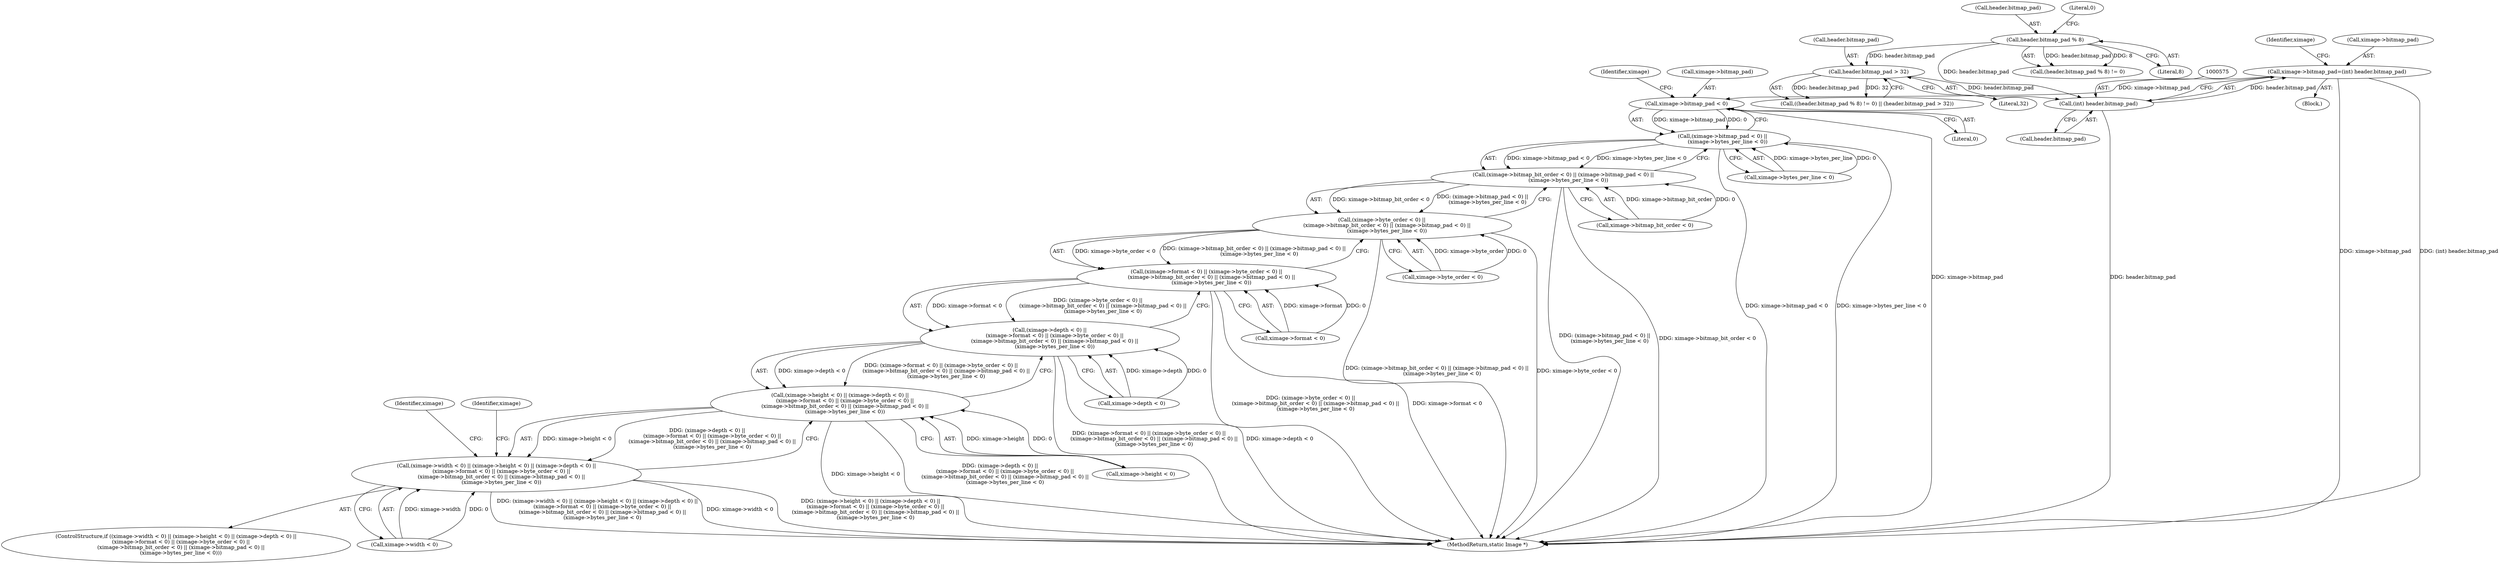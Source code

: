 digraph "0_ImageMagick_c78993d138bf480ab4652b5a48379d4ff75ba5f7@pointer" {
"1000570" [label="(Call,ximage->bitmap_pad=(int) header.bitmap_pad)"];
"1000574" [label="(Call,(int) header.bitmap_pad)"];
"1000425" [label="(Call,header.bitmap_pad % 8)"];
"1000431" [label="(Call,header.bitmap_pad > 32)"];
"1000683" [label="(Call,ximage->bitmap_pad < 0)"];
"1000682" [label="(Call,(ximage->bitmap_pad < 0) ||\n      (ximage->bytes_per_line < 0))"];
"1000676" [label="(Call,(ximage->bitmap_bit_order < 0) || (ximage->bitmap_pad < 0) ||\n      (ximage->bytes_per_line < 0))"];
"1000670" [label="(Call,(ximage->byte_order < 0) ||\n      (ximage->bitmap_bit_order < 0) || (ximage->bitmap_pad < 0) ||\n      (ximage->bytes_per_line < 0))"];
"1000664" [label="(Call,(ximage->format < 0) || (ximage->byte_order < 0) ||\n      (ximage->bitmap_bit_order < 0) || (ximage->bitmap_pad < 0) ||\n      (ximage->bytes_per_line < 0))"];
"1000658" [label="(Call,(ximage->depth < 0) ||\n      (ximage->format < 0) || (ximage->byte_order < 0) ||\n      (ximage->bitmap_bit_order < 0) || (ximage->bitmap_pad < 0) ||\n      (ximage->bytes_per_line < 0))"];
"1000652" [label="(Call,(ximage->height < 0) || (ximage->depth < 0) ||\n      (ximage->format < 0) || (ximage->byte_order < 0) ||\n      (ximage->bitmap_bit_order < 0) || (ximage->bitmap_pad < 0) ||\n      (ximage->bytes_per_line < 0))"];
"1000646" [label="(Call,(ximage->width < 0) || (ximage->height < 0) || (ximage->depth < 0) ||\n      (ximage->format < 0) || (ximage->byte_order < 0) ||\n      (ximage->bitmap_bit_order < 0) || (ximage->bitmap_pad < 0) ||\n      (ximage->bytes_per_line < 0))"];
"1000116" [label="(Block,)"];
"1000646" [label="(Call,(ximage->width < 0) || (ximage->height < 0) || (ximage->depth < 0) ||\n      (ximage->format < 0) || (ximage->byte_order < 0) ||\n      (ximage->bitmap_bit_order < 0) || (ximage->bitmap_pad < 0) ||\n      (ximage->bytes_per_line < 0))"];
"1000576" [label="(Call,header.bitmap_pad)"];
"1000671" [label="(Call,ximage->byte_order < 0)"];
"1000645" [label="(ControlStructure,if ((ximage->width < 0) || (ximage->height < 0) || (ximage->depth < 0) ||\n      (ximage->format < 0) || (ximage->byte_order < 0) ||\n      (ximage->bitmap_bit_order < 0) || (ximage->bitmap_pad < 0) ||\n      (ximage->bytes_per_line < 0)))"];
"1000574" [label="(Call,(int) header.bitmap_pad)"];
"1000688" [label="(Call,ximage->bytes_per_line < 0)"];
"1000682" [label="(Call,(ximage->bitmap_pad < 0) ||\n      (ximage->bytes_per_line < 0))"];
"1000423" [label="(Call,((header.bitmap_pad % 8) != 0) || (header.bitmap_pad > 32))"];
"1000424" [label="(Call,(header.bitmap_pad % 8) != 0)"];
"1000435" [label="(Literal,32)"];
"1000664" [label="(Call,(ximage->format < 0) || (ximage->byte_order < 0) ||\n      (ximage->bitmap_bit_order < 0) || (ximage->bitmap_pad < 0) ||\n      (ximage->bytes_per_line < 0))"];
"1000670" [label="(Call,(ximage->byte_order < 0) ||\n      (ximage->bitmap_bit_order < 0) || (ximage->bitmap_pad < 0) ||\n      (ximage->bytes_per_line < 0))"];
"1000431" [label="(Call,header.bitmap_pad > 32)"];
"1000690" [label="(Identifier,ximage)"];
"1001928" [label="(MethodReturn,static Image *)"];
"1000652" [label="(Call,(ximage->height < 0) || (ximage->depth < 0) ||\n      (ximage->format < 0) || (ximage->byte_order < 0) ||\n      (ximage->bitmap_bit_order < 0) || (ximage->bitmap_pad < 0) ||\n      (ximage->bytes_per_line < 0))"];
"1000687" [label="(Literal,0)"];
"1000647" [label="(Call,ximage->width < 0)"];
"1000659" [label="(Call,ximage->depth < 0)"];
"1000581" [label="(Identifier,ximage)"];
"1000425" [label="(Call,header.bitmap_pad % 8)"];
"1000658" [label="(Call,(ximage->depth < 0) ||\n      (ximage->format < 0) || (ximage->byte_order < 0) ||\n      (ximage->bitmap_bit_order < 0) || (ximage->bitmap_pad < 0) ||\n      (ximage->bytes_per_line < 0))"];
"1000653" [label="(Call,ximage->height < 0)"];
"1000695" [label="(Identifier,ximage)"];
"1000426" [label="(Call,header.bitmap_pad)"];
"1000677" [label="(Call,ximage->bitmap_bit_order < 0)"];
"1000707" [label="(Identifier,ximage)"];
"1000570" [label="(Call,ximage->bitmap_pad=(int) header.bitmap_pad)"];
"1000430" [label="(Literal,0)"];
"1000683" [label="(Call,ximage->bitmap_pad < 0)"];
"1000684" [label="(Call,ximage->bitmap_pad)"];
"1000432" [label="(Call,header.bitmap_pad)"];
"1000429" [label="(Literal,8)"];
"1000665" [label="(Call,ximage->format < 0)"];
"1000571" [label="(Call,ximage->bitmap_pad)"];
"1000676" [label="(Call,(ximage->bitmap_bit_order < 0) || (ximage->bitmap_pad < 0) ||\n      (ximage->bytes_per_line < 0))"];
"1000570" -> "1000116"  [label="AST: "];
"1000570" -> "1000574"  [label="CFG: "];
"1000571" -> "1000570"  [label="AST: "];
"1000574" -> "1000570"  [label="AST: "];
"1000581" -> "1000570"  [label="CFG: "];
"1000570" -> "1001928"  [label="DDG: ximage->bitmap_pad"];
"1000570" -> "1001928"  [label="DDG: (int) header.bitmap_pad"];
"1000574" -> "1000570"  [label="DDG: header.bitmap_pad"];
"1000570" -> "1000683"  [label="DDG: ximage->bitmap_pad"];
"1000574" -> "1000576"  [label="CFG: "];
"1000575" -> "1000574"  [label="AST: "];
"1000576" -> "1000574"  [label="AST: "];
"1000574" -> "1001928"  [label="DDG: header.bitmap_pad"];
"1000425" -> "1000574"  [label="DDG: header.bitmap_pad"];
"1000431" -> "1000574"  [label="DDG: header.bitmap_pad"];
"1000425" -> "1000424"  [label="AST: "];
"1000425" -> "1000429"  [label="CFG: "];
"1000426" -> "1000425"  [label="AST: "];
"1000429" -> "1000425"  [label="AST: "];
"1000430" -> "1000425"  [label="CFG: "];
"1000425" -> "1000424"  [label="DDG: header.bitmap_pad"];
"1000425" -> "1000424"  [label="DDG: 8"];
"1000425" -> "1000431"  [label="DDG: header.bitmap_pad"];
"1000431" -> "1000423"  [label="AST: "];
"1000431" -> "1000435"  [label="CFG: "];
"1000432" -> "1000431"  [label="AST: "];
"1000435" -> "1000431"  [label="AST: "];
"1000423" -> "1000431"  [label="CFG: "];
"1000431" -> "1000423"  [label="DDG: header.bitmap_pad"];
"1000431" -> "1000423"  [label="DDG: 32"];
"1000683" -> "1000682"  [label="AST: "];
"1000683" -> "1000687"  [label="CFG: "];
"1000684" -> "1000683"  [label="AST: "];
"1000687" -> "1000683"  [label="AST: "];
"1000690" -> "1000683"  [label="CFG: "];
"1000682" -> "1000683"  [label="CFG: "];
"1000683" -> "1001928"  [label="DDG: ximage->bitmap_pad"];
"1000683" -> "1000682"  [label="DDG: ximage->bitmap_pad"];
"1000683" -> "1000682"  [label="DDG: 0"];
"1000682" -> "1000676"  [label="AST: "];
"1000682" -> "1000688"  [label="CFG: "];
"1000688" -> "1000682"  [label="AST: "];
"1000676" -> "1000682"  [label="CFG: "];
"1000682" -> "1001928"  [label="DDG: ximage->bitmap_pad < 0"];
"1000682" -> "1001928"  [label="DDG: ximage->bytes_per_line < 0"];
"1000682" -> "1000676"  [label="DDG: ximage->bitmap_pad < 0"];
"1000682" -> "1000676"  [label="DDG: ximage->bytes_per_line < 0"];
"1000688" -> "1000682"  [label="DDG: ximage->bytes_per_line"];
"1000688" -> "1000682"  [label="DDG: 0"];
"1000676" -> "1000670"  [label="AST: "];
"1000676" -> "1000677"  [label="CFG: "];
"1000677" -> "1000676"  [label="AST: "];
"1000670" -> "1000676"  [label="CFG: "];
"1000676" -> "1001928"  [label="DDG: (ximage->bitmap_pad < 0) ||\n      (ximage->bytes_per_line < 0)"];
"1000676" -> "1001928"  [label="DDG: ximage->bitmap_bit_order < 0"];
"1000676" -> "1000670"  [label="DDG: ximage->bitmap_bit_order < 0"];
"1000676" -> "1000670"  [label="DDG: (ximage->bitmap_pad < 0) ||\n      (ximage->bytes_per_line < 0)"];
"1000677" -> "1000676"  [label="DDG: ximage->bitmap_bit_order"];
"1000677" -> "1000676"  [label="DDG: 0"];
"1000670" -> "1000664"  [label="AST: "];
"1000670" -> "1000671"  [label="CFG: "];
"1000671" -> "1000670"  [label="AST: "];
"1000664" -> "1000670"  [label="CFG: "];
"1000670" -> "1001928"  [label="DDG: (ximage->bitmap_bit_order < 0) || (ximage->bitmap_pad < 0) ||\n      (ximage->bytes_per_line < 0)"];
"1000670" -> "1001928"  [label="DDG: ximage->byte_order < 0"];
"1000670" -> "1000664"  [label="DDG: ximage->byte_order < 0"];
"1000670" -> "1000664"  [label="DDG: (ximage->bitmap_bit_order < 0) || (ximage->bitmap_pad < 0) ||\n      (ximage->bytes_per_line < 0)"];
"1000671" -> "1000670"  [label="DDG: ximage->byte_order"];
"1000671" -> "1000670"  [label="DDG: 0"];
"1000664" -> "1000658"  [label="AST: "];
"1000664" -> "1000665"  [label="CFG: "];
"1000665" -> "1000664"  [label="AST: "];
"1000658" -> "1000664"  [label="CFG: "];
"1000664" -> "1001928"  [label="DDG: (ximage->byte_order < 0) ||\n      (ximage->bitmap_bit_order < 0) || (ximage->bitmap_pad < 0) ||\n      (ximage->bytes_per_line < 0)"];
"1000664" -> "1001928"  [label="DDG: ximage->format < 0"];
"1000664" -> "1000658"  [label="DDG: ximage->format < 0"];
"1000664" -> "1000658"  [label="DDG: (ximage->byte_order < 0) ||\n      (ximage->bitmap_bit_order < 0) || (ximage->bitmap_pad < 0) ||\n      (ximage->bytes_per_line < 0)"];
"1000665" -> "1000664"  [label="DDG: ximage->format"];
"1000665" -> "1000664"  [label="DDG: 0"];
"1000658" -> "1000652"  [label="AST: "];
"1000658" -> "1000659"  [label="CFG: "];
"1000659" -> "1000658"  [label="AST: "];
"1000652" -> "1000658"  [label="CFG: "];
"1000658" -> "1001928"  [label="DDG: (ximage->format < 0) || (ximage->byte_order < 0) ||\n      (ximage->bitmap_bit_order < 0) || (ximage->bitmap_pad < 0) ||\n      (ximage->bytes_per_line < 0)"];
"1000658" -> "1001928"  [label="DDG: ximage->depth < 0"];
"1000658" -> "1000652"  [label="DDG: ximage->depth < 0"];
"1000658" -> "1000652"  [label="DDG: (ximage->format < 0) || (ximage->byte_order < 0) ||\n      (ximage->bitmap_bit_order < 0) || (ximage->bitmap_pad < 0) ||\n      (ximage->bytes_per_line < 0)"];
"1000659" -> "1000658"  [label="DDG: ximage->depth"];
"1000659" -> "1000658"  [label="DDG: 0"];
"1000652" -> "1000646"  [label="AST: "];
"1000652" -> "1000653"  [label="CFG: "];
"1000653" -> "1000652"  [label="AST: "];
"1000646" -> "1000652"  [label="CFG: "];
"1000652" -> "1001928"  [label="DDG: ximage->height < 0"];
"1000652" -> "1001928"  [label="DDG: (ximage->depth < 0) ||\n      (ximage->format < 0) || (ximage->byte_order < 0) ||\n      (ximage->bitmap_bit_order < 0) || (ximage->bitmap_pad < 0) ||\n      (ximage->bytes_per_line < 0)"];
"1000652" -> "1000646"  [label="DDG: ximage->height < 0"];
"1000652" -> "1000646"  [label="DDG: (ximage->depth < 0) ||\n      (ximage->format < 0) || (ximage->byte_order < 0) ||\n      (ximage->bitmap_bit_order < 0) || (ximage->bitmap_pad < 0) ||\n      (ximage->bytes_per_line < 0)"];
"1000653" -> "1000652"  [label="DDG: ximage->height"];
"1000653" -> "1000652"  [label="DDG: 0"];
"1000646" -> "1000645"  [label="AST: "];
"1000646" -> "1000647"  [label="CFG: "];
"1000647" -> "1000646"  [label="AST: "];
"1000695" -> "1000646"  [label="CFG: "];
"1000707" -> "1000646"  [label="CFG: "];
"1000646" -> "1001928"  [label="DDG: (ximage->width < 0) || (ximage->height < 0) || (ximage->depth < 0) ||\n      (ximage->format < 0) || (ximage->byte_order < 0) ||\n      (ximage->bitmap_bit_order < 0) || (ximage->bitmap_pad < 0) ||\n      (ximage->bytes_per_line < 0)"];
"1000646" -> "1001928"  [label="DDG: ximage->width < 0"];
"1000646" -> "1001928"  [label="DDG: (ximage->height < 0) || (ximage->depth < 0) ||\n      (ximage->format < 0) || (ximage->byte_order < 0) ||\n      (ximage->bitmap_bit_order < 0) || (ximage->bitmap_pad < 0) ||\n      (ximage->bytes_per_line < 0)"];
"1000647" -> "1000646"  [label="DDG: ximage->width"];
"1000647" -> "1000646"  [label="DDG: 0"];
}
